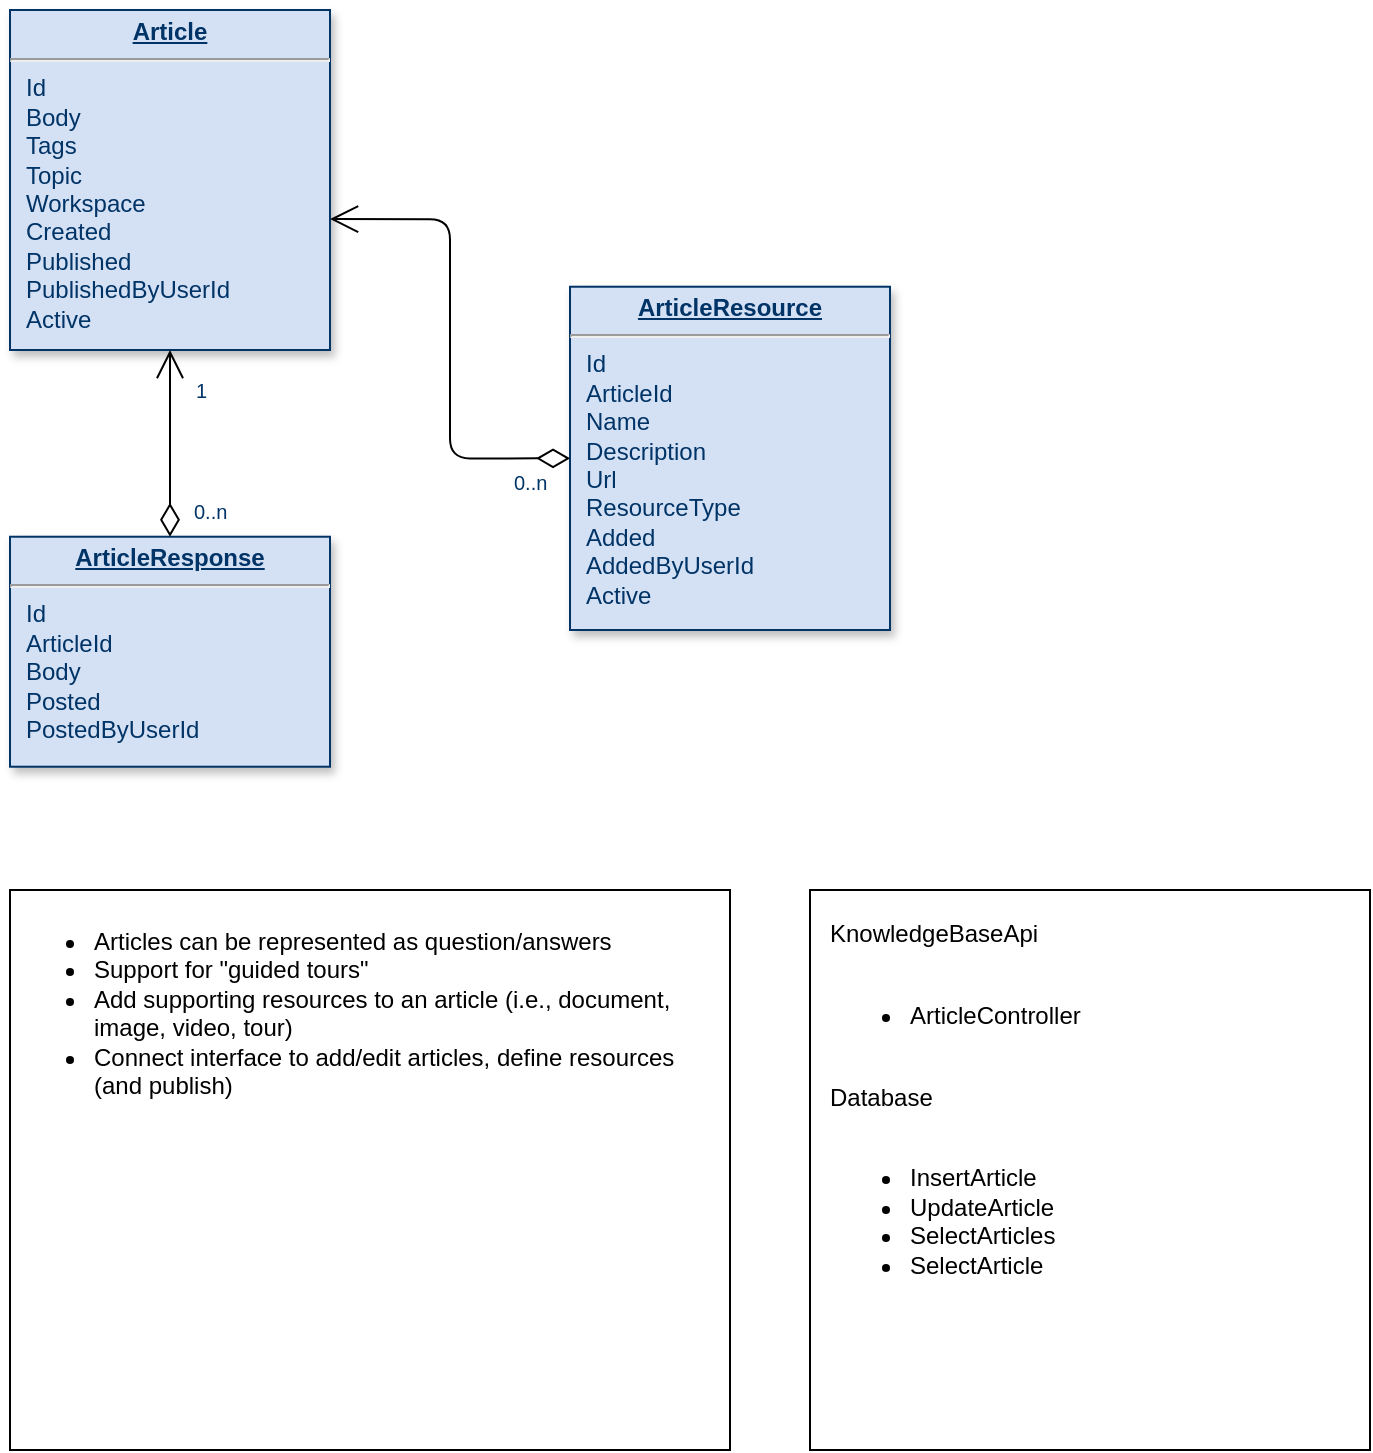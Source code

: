 <mxfile version="13.6.2" type="github">
  <diagram name="Page-1" id="efa7a0a1-bf9b-a30e-e6df-94a7791c09e9">
    <mxGraphModel dx="2062" dy="794" grid="1" gridSize="10" guides="1" tooltips="1" connect="1" arrows="1" fold="1" page="1" pageScale="1" pageWidth="826" pageHeight="1169" background="#ffffff" math="0" shadow="0">
      <root>
        <mxCell id="0" />
        <mxCell id="1" parent="0" />
        <mxCell id="CUIb7ASsgSg6ZsvGadX9-117" value="KnowledgeBaseApi&lt;br&gt;&lt;br&gt;&lt;ul&gt;&lt;li&gt;ArticleController&lt;/li&gt;&lt;/ul&gt;&lt;div&gt;&lt;br&gt;&lt;/div&gt;&lt;div&gt;Database&lt;/div&gt;&lt;div&gt;&lt;br&gt;&lt;/div&gt;&lt;div&gt;&lt;ul&gt;&lt;li&gt;InsertArticle&lt;/li&gt;&lt;li&gt;UpdateArticle&lt;/li&gt;&lt;li&gt;SelectArticles&lt;/li&gt;&lt;li&gt;SelectArticle&lt;/li&gt;&lt;/ul&gt;&lt;/div&gt;" style="whiteSpace=wrap;html=1;aspect=fixed;align=left;verticalAlign=top;spacing=10;" vertex="1" parent="1">
          <mxGeometry x="440" y="480" width="280" height="280" as="geometry" />
        </mxCell>
        <mxCell id="19" value="&lt;p style=&quot;margin: 0px ; margin-top: 4px ; text-align: center ; text-decoration: underline&quot;&gt;&lt;strong&gt;ArticleResource&lt;/strong&gt;&lt;/p&gt;&lt;hr&gt;&lt;p style=&quot;margin: 0px ; margin-left: 8px&quot;&gt;Id&lt;/p&gt;&lt;p style=&quot;margin: 0px ; margin-left: 8px&quot;&gt;ArticleId&lt;/p&gt;&lt;p style=&quot;margin: 0px ; margin-left: 8px&quot;&gt;Name&lt;/p&gt;&lt;p style=&quot;margin: 0px ; margin-left: 8px&quot;&gt;Description&lt;br&gt;Url&lt;/p&gt;&lt;p style=&quot;margin: 0px ; margin-left: 8px&quot;&gt;ResourceType&lt;/p&gt;&lt;p style=&quot;margin: 0px ; margin-left: 8px&quot;&gt;Added&lt;/p&gt;&lt;p style=&quot;margin: 0px ; margin-left: 8px&quot;&gt;AddedByUserId&lt;/p&gt;&lt;p style=&quot;margin: 0px ; margin-left: 8px&quot;&gt;Active&lt;/p&gt;" style="verticalAlign=top;align=left;overflow=fill;fontSize=12;fontFamily=Helvetica;html=1;strokeColor=#003366;shadow=1;fillColor=#D4E1F5;fontColor=#003366" parent="1" vertex="1">
          <mxGeometry x="320" y="178.36" width="160" height="171.64" as="geometry" />
        </mxCell>
        <mxCell id="21" value="&lt;p style=&quot;margin: 0px ; margin-top: 4px ; text-align: center ; text-decoration: underline&quot;&gt;&lt;strong&gt;ArticleResponse&lt;/strong&gt;&lt;/p&gt;&lt;hr&gt;&lt;p style=&quot;margin: 0px ; margin-left: 8px&quot;&gt;Id&lt;/p&gt;&lt;p style=&quot;margin: 0px ; margin-left: 8px&quot;&gt;ArticleId&lt;/p&gt;&lt;p style=&quot;margin: 0px ; margin-left: 8px&quot;&gt;Body&lt;/p&gt;&lt;p style=&quot;margin: 0px ; margin-left: 8px&quot;&gt;Posted&lt;/p&gt;&lt;p style=&quot;margin: 0px ; margin-left: 8px&quot;&gt;PostedByUserId&lt;/p&gt;" style="verticalAlign=top;align=left;overflow=fill;fontSize=12;fontFamily=Helvetica;html=1;strokeColor=#003366;shadow=1;fillColor=#D4E1F5;fontColor=#003366" parent="1" vertex="1">
          <mxGeometry x="40" y="303.36" width="160" height="115" as="geometry" />
        </mxCell>
        <mxCell id="25" value="&lt;p style=&quot;margin: 0px ; margin-top: 4px ; text-align: center ; text-decoration: underline&quot;&gt;&lt;b&gt;Article&lt;/b&gt;&lt;/p&gt;&lt;hr&gt;&lt;p style=&quot;margin: 0px ; margin-left: 8px&quot;&gt;Id&lt;/p&gt;&lt;p style=&quot;margin: 0px ; margin-left: 8px&quot;&gt;Body&lt;/p&gt;&lt;p style=&quot;margin: 0px ; margin-left: 8px&quot;&gt;Tags&lt;/p&gt;&lt;p style=&quot;margin: 0px ; margin-left: 8px&quot;&gt;Topic&lt;/p&gt;&lt;p style=&quot;margin: 0px ; margin-left: 8px&quot;&gt;Workspace&lt;/p&gt;&lt;p style=&quot;margin: 0px ; margin-left: 8px&quot;&gt;Created&lt;/p&gt;&lt;p style=&quot;margin: 0px ; margin-left: 8px&quot;&gt;Published&lt;/p&gt;&lt;p style=&quot;margin: 0px ; margin-left: 8px&quot;&gt;PublishedByUserId&lt;/p&gt;&lt;p style=&quot;margin: 0px ; margin-left: 8px&quot;&gt;Active&lt;/p&gt;" style="verticalAlign=top;align=left;overflow=fill;fontSize=12;fontFamily=Helvetica;html=1;strokeColor=#003366;shadow=1;fillColor=#D4E1F5;fontColor=#003366" parent="1" vertex="1">
          <mxGeometry x="40" y="40" width="160" height="170" as="geometry" />
        </mxCell>
        <mxCell id="36" value="" style="endArrow=open;endSize=12;startArrow=diamondThin;startSize=14;startFill=0;edgeStyle=orthogonalEdgeStyle;entryX=1;entryY=0.615;entryDx=0;entryDy=0;entryPerimeter=0;exitX=0;exitY=0.5;exitDx=0;exitDy=0;" parent="1" source="19" target="25" edge="1">
          <mxGeometry y="178.36" as="geometry">
            <mxPoint y="178.36" as="sourcePoint" />
            <mxPoint x="160" y="178.36" as="targetPoint" />
          </mxGeometry>
        </mxCell>
        <mxCell id="37" value="0..n" style="resizable=0;align=left;verticalAlign=top;labelBackgroundColor=#ffffff;fontSize=10;strokeColor=#003366;shadow=1;fillColor=#D4E1F5;fontColor=#003366" parent="36" connectable="0" vertex="1">
          <mxGeometry x="-1" relative="1" as="geometry">
            <mxPoint x="-30" as="offset" />
          </mxGeometry>
        </mxCell>
        <mxCell id="90" value="" style="endArrow=open;endSize=12;startArrow=diamondThin;startSize=14;startFill=0;edgeStyle=orthogonalEdgeStyle;entryX=0.5;entryY=1;entryDx=0;entryDy=0;exitX=0.5;exitY=0;exitDx=0;exitDy=0;" parent="1" source="21" target="25" edge="1">
          <mxGeometry x="620" y="358.36" as="geometry">
            <mxPoint x="230" y="268.36" as="sourcePoint" />
            <mxPoint x="780" y="358.36" as="targetPoint" />
          </mxGeometry>
        </mxCell>
        <mxCell id="91" value="0..n" style="resizable=0;align=left;verticalAlign=top;labelBackgroundColor=#ffffff;fontSize=10;strokeColor=#003366;shadow=1;fillColor=#D4E1F5;fontColor=#003366" parent="90" connectable="0" vertex="1">
          <mxGeometry x="-1" relative="1" as="geometry">
            <mxPoint x="10" y="-25" as="offset" />
          </mxGeometry>
        </mxCell>
        <mxCell id="92" value="1" style="resizable=0;align=right;verticalAlign=top;labelBackgroundColor=#ffffff;fontSize=10;strokeColor=#003366;shadow=1;fillColor=#D4E1F5;fontColor=#003366" parent="90" connectable="0" vertex="1">
          <mxGeometry x="1" relative="1" as="geometry">
            <mxPoint x="20" y="8.0" as="offset" />
          </mxGeometry>
        </mxCell>
        <mxCell id="CUIb7ASsgSg6ZsvGadX9-115" value="&lt;ul&gt;&lt;li&gt;Articles can be represented as question/answers&lt;/li&gt;&lt;li&gt;Support for &quot;guided tours&quot;&lt;/li&gt;&lt;li&gt;Add supporting resources to an article (i.e., document, image, video, tour)&lt;/li&gt;&lt;li&gt;Connect interface to add/edit articles, define resources (and publish)&lt;/li&gt;&lt;/ul&gt;" style="rounded=0;whiteSpace=wrap;html=1;align=left;verticalAlign=top;spacing=2;spacingRight=10;" vertex="1" parent="1">
          <mxGeometry x="40" y="480" width="360" height="280" as="geometry" />
        </mxCell>
      </root>
    </mxGraphModel>
  </diagram>
</mxfile>
